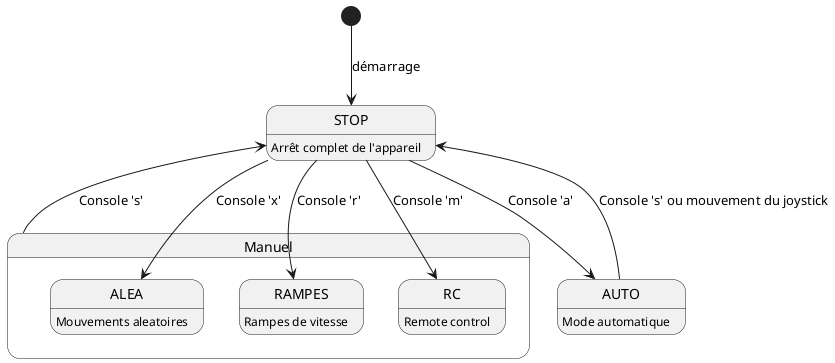 @startuml
[*] --> STOP : démarrage 

state Manuel {
  STOP -> ALEA :Console 'x'
  STOP -down-> RAMPES :Console 'r'
  STOP -down-> RC :Console 'm'
  STOP :Arrêt complet de l'appareil
  ALEA :Mouvements aleatoires
  RAMPES :Rampes de vitesse
  RC :Remote control  
}
  AUTO :Mode automatique


STOP --> AUTO :Console 'a'
AUTO -> STOP :Console 's' ou mouvement du joystick
Manuel -up> STOP :Console 's'
@enduml